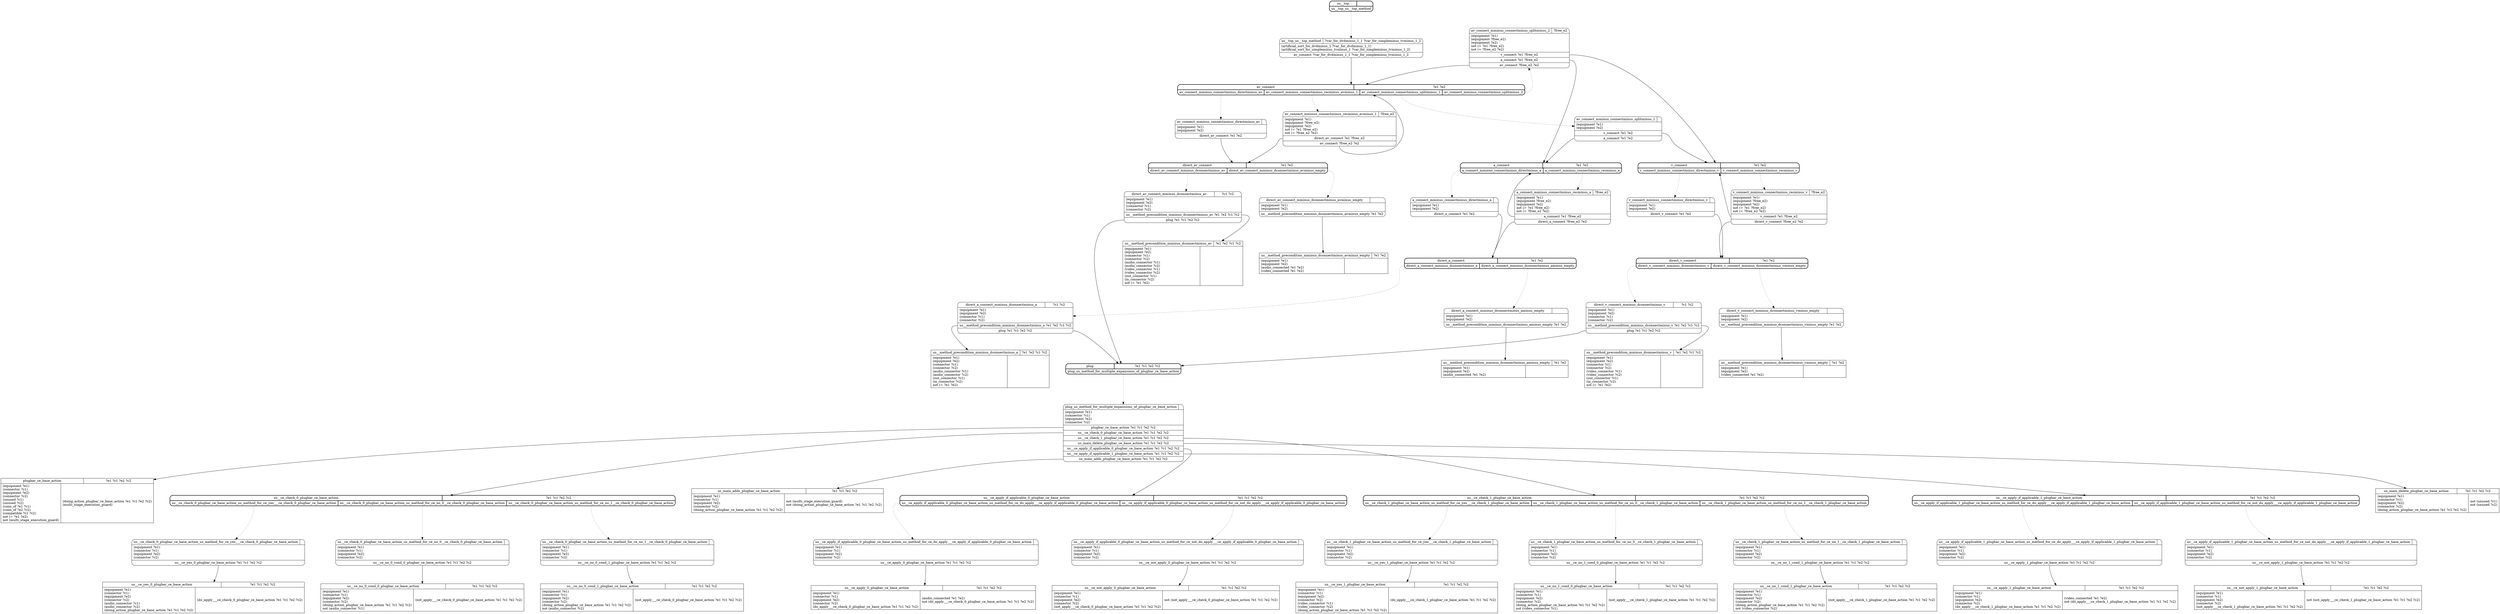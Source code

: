 // Generated by Hype
digraph "d" {
  nodesep=1
  ranksep=1
  // Operators
  node [shape=record]
  "us__ce_yes_0_plugbar_ce_base_action" [
    label="{{\N|?e1 ?c1 ?e2 ?c2}|{(equipment ?e1)\l(connector ?c1)\l(equipment ?e2)\l(connector ?c2)\l(audio_connector ?c1)\l(audio_connector ?c2)\l(doing_action_plugbar_ce_base_action ?e1 ?c1 ?e2 ?c2)\l|(do_apply___ce_check_0_plugbar_ce_base_action ?e1 ?c1 ?e2 ?c2)\l}}"
  ]
  "us__ce_no_0_cond_0_plugbar_ce_base_action" [
    label="{{\N|?e1 ?c1 ?e2 ?c2}|{(equipment ?e1)\l(connector ?c1)\l(equipment ?e2)\l(connector ?c2)\l(doing_action_plugbar_ce_base_action ?e1 ?c1 ?e2 ?c2)\lnot (audio_connector ?c1)\l|(not_apply___ce_check_0_plugbar_ce_base_action ?e1 ?c1 ?e2 ?c2)\l}}"
  ]
  "us__ce_no_0_cond_1_plugbar_ce_base_action" [
    label="{{\N|?e1 ?c1 ?e2 ?c2}|{(equipment ?e1)\l(connector ?c1)\l(equipment ?e2)\l(connector ?c2)\l(doing_action_plugbar_ce_base_action ?e1 ?c1 ?e2 ?c2)\lnot (audio_connector ?c2)\l|(not_apply___ce_check_0_plugbar_ce_base_action ?e1 ?c1 ?e2 ?c2)\l}}"
  ]
  "us__ce_apply_0_plugbar_ce_base_action" [
    label="{{\N|?e1 ?c1 ?e2 ?c2}|{(equipment ?e1)\l(connector ?c1)\l(equipment ?e2)\l(connector ?c2)\l(do_apply___ce_check_0_plugbar_ce_base_action ?e1 ?c1 ?e2 ?c2)\l|(audio_connected ?e1 ?e2)\lnot (do_apply___ce_check_0_plugbar_ce_base_action ?e1 ?c1 ?e2 ?c2)\l}}"
  ]
  "us__ce_not_apply_0_plugbar_ce_base_action" [
    label="{{\N|?e1 ?c1 ?e2 ?c2}|{(equipment ?e1)\l(connector ?c1)\l(equipment ?e2)\l(connector ?c2)\l(not_apply___ce_check_0_plugbar_ce_base_action ?e1 ?c1 ?e2 ?c2)\l|not (not_apply___ce_check_0_plugbar_ce_base_action ?e1 ?c1 ?e2 ?c2)\l}}"
  ]
  "us__ce_yes_1_plugbar_ce_base_action" [
    label="{{\N|?e1 ?c1 ?e2 ?c2}|{(equipment ?e1)\l(connector ?c1)\l(equipment ?e2)\l(connector ?c2)\l(video_connector ?c1)\l(video_connector ?c2)\l(doing_action_plugbar_ce_base_action ?e1 ?c1 ?e2 ?c2)\l|(do_apply___ce_check_1_plugbar_ce_base_action ?e1 ?c1 ?e2 ?c2)\l}}"
  ]
  "us__ce_no_1_cond_0_plugbar_ce_base_action" [
    label="{{\N|?e1 ?c1 ?e2 ?c2}|{(equipment ?e1)\l(connector ?c1)\l(equipment ?e2)\l(connector ?c2)\l(doing_action_plugbar_ce_base_action ?e1 ?c1 ?e2 ?c2)\lnot (video_connector ?c1)\l|(not_apply___ce_check_1_plugbar_ce_base_action ?e1 ?c1 ?e2 ?c2)\l}}"
  ]
  "us__ce_no_1_cond_1_plugbar_ce_base_action" [
    label="{{\N|?e1 ?c1 ?e2 ?c2}|{(equipment ?e1)\l(connector ?c1)\l(equipment ?e2)\l(connector ?c2)\l(doing_action_plugbar_ce_base_action ?e1 ?c1 ?e2 ?c2)\lnot (video_connector ?c2)\l|(not_apply___ce_check_1_plugbar_ce_base_action ?e1 ?c1 ?e2 ?c2)\l}}"
  ]
  "us__ce_apply_1_plugbar_ce_base_action" [
    label="{{\N|?e1 ?c1 ?e2 ?c2}|{(equipment ?e1)\l(connector ?c1)\l(equipment ?e2)\l(connector ?c2)\l(do_apply___ce_check_1_plugbar_ce_base_action ?e1 ?c1 ?e2 ?c2)\l|(video_connected ?e1 ?e2)\lnot (do_apply___ce_check_1_plugbar_ce_base_action ?e1 ?c1 ?e2 ?c2)\l}}"
  ]
  "us__ce_not_apply_1_plugbar_ce_base_action" [
    label="{{\N|?e1 ?c1 ?e2 ?c2}|{(equipment ?e1)\l(connector ?c1)\l(equipment ?e2)\l(connector ?c2)\l(not_apply___ce_check_1_plugbar_ce_base_action ?e1 ?c1 ?e2 ?c2)\l|not (not_apply___ce_check_1_plugbar_ce_base_action ?e1 ?c1 ?e2 ?c2)\l}}"
  ]
  "us_main_delete_plugbar_ce_base_action" [
    label="{{\N|?e1 ?c1 ?e2 ?c2}|{(equipment ?e1)\l(connector ?c1)\l(equipment ?e2)\l(connector ?c2)\l(doing_action_plugbar_ce_base_action ?e1 ?c1 ?e2 ?c2)\l|not (unused ?c1)\lnot (unused ?c2)\l}}"
  ]
  "us_main_adds_plugbar_ce_base_action" [
    label="{{\N|?e1 ?c1 ?e2 ?c2}|{(equipment ?e1)\l(connector ?c1)\l(equipment ?e2)\l(connector ?c2)\l(doing_action_plugbar_ce_base_action ?e1 ?c1 ?e2 ?c2)\l|not (multi_stage_execution_guard)\lnot (doing_action_plugbar_ce_base_action ?e1 ?c1 ?e2 ?c2)\l}}"
  ]
  "plugbar_ce_base_action" [
    label="{{\N|?e1 ?c1 ?e2 ?c2}|{(equipment ?e1)\l(connector ?c1)\l(equipment ?e2)\l(connector ?c2)\l(unused ?c1)\l(unused ?c2)\l(conn_of ?e1 ?c1)\l(conn_of ?e2 ?c2)\l(compatible ?c1 ?c2)\lnot (= ?e1 ?e2)\lnot (multi_stage_execution_guard)\l|(doing_action_plugbar_ce_base_action ?e1 ?c1 ?e2 ?c2)\l(multi_stage_execution_guard)\l}}"
  ]
  "us__method_precondition_mminus_dconnectminus_a" [
    label="{{\N|?e1 ?e2 ?c1 ?c2}|{(equipment ?e1)\l(equipment ?e2)\l(connector ?c1)\l(connector ?c2)\l(audio_connector ?c1)\l(audio_connector ?c2)\l(out_connector ?c1)\l(in_connector ?c2)\lnot (= ?e1 ?e2)\l|}}"
  ]
  "us__method_precondition_mminus_dconnectminus_aminus_empty" [
    label="{{\N|?e1 ?e2}|{(equipment ?e1)\l(equipment ?e2)\l(audio_connected ?e1 ?e2)\l|}}"
  ]
  "us__method_precondition_mminus_dconnectminus_av" [
    label="{{\N|?e1 ?e2 ?c1 ?c2}|{(equipment ?e1)\l(equipment ?e2)\l(connector ?c1)\l(connector ?c2)\l(audio_connector ?c1)\l(audio_connector ?c2)\l(video_connector ?c1)\l(video_connector ?c2)\l(out_connector ?c1)\l(in_connector ?c2)\lnot (= ?e1 ?e2)\l|}}"
  ]
  "us__method_precondition_mminus_dconnectminus_avminus_empty" [
    label="{{\N|?e1 ?e2}|{(equipment ?e1)\l(equipment ?e2)\l(audio_connected ?e1 ?e2)\l(video_connected ?e1 ?e2)\l|}}"
  ]
  "us__method_precondition_mminus_dconnectminus_v" [
    label="{{\N|?e1 ?e2 ?c1 ?c2}|{(equipment ?e1)\l(equipment ?e2)\l(connector ?c1)\l(connector ?c2)\l(video_connector ?c1)\l(video_connector ?c2)\l(out_connector ?c1)\l(in_connector ?c2)\lnot (= ?e1 ?e2)\l|}}"
  ]
  "us__method_precondition_mminus_dconnectminus_vminus_empty" [
    label="{{\N|?e1 ?e2}|{(equipment ?e1)\l(equipment ?e2)\l(video_connected ?e1 ?e2)\l|}}"
  ]
  // Methods
  node [shape=Mrecord]
  "us__ce_check_0_plugbar_ce_base_action" [
    style=bold
    label="{{\N|?e1 ?c1 ?e2 ?c2}|{<0>us__ce_check_0_plugbar_ce_base_action_us_method_for_ce_yes___ce_check_0_plugbar_ce_base_action|<1>us__ce_check_0_plugbar_ce_base_action_us_method_for_ce_no_0__ce_check_0_plugbar_ce_base_action|<2>us__ce_check_0_plugbar_ce_base_action_us_method_for_ce_no_1__ce_check_0_plugbar_ce_base_action}}"
  ]
  "us__ce_check_0_plugbar_ce_base_action_us_method_for_ce_yes___ce_check_0_plugbar_ce_base_action" [
    label="{{\N|}|(equipment ?e1)\l(connector ?c1)\l(equipment ?e2)\l(connector ?c2)\l|<0>us__ce_yes_0_plugbar_ce_base_action ?e1 ?c1 ?e2 ?c2}"
  ]
  "us__ce_check_0_plugbar_ce_base_action":0 -> "us__ce_check_0_plugbar_ce_base_action_us_method_for_ce_yes___ce_check_0_plugbar_ce_base_action" [style=dotted]
  "us__ce_check_0_plugbar_ce_base_action_us_method_for_ce_yes___ce_check_0_plugbar_ce_base_action":0 -> "us__ce_yes_0_plugbar_ce_base_action"
  "us__ce_check_0_plugbar_ce_base_action_us_method_for_ce_no_0__ce_check_0_plugbar_ce_base_action" [
    label="{{\N|}|(equipment ?e1)\l(connector ?c1)\l(equipment ?e2)\l(connector ?c2)\l|<0>us__ce_no_0_cond_0_plugbar_ce_base_action ?e1 ?c1 ?e2 ?c2}"
  ]
  "us__ce_check_0_plugbar_ce_base_action":1 -> "us__ce_check_0_plugbar_ce_base_action_us_method_for_ce_no_0__ce_check_0_plugbar_ce_base_action" [style=dotted]
  "us__ce_check_0_plugbar_ce_base_action_us_method_for_ce_no_0__ce_check_0_plugbar_ce_base_action":0 -> "us__ce_no_0_cond_0_plugbar_ce_base_action"
  "us__ce_check_0_plugbar_ce_base_action_us_method_for_ce_no_1__ce_check_0_plugbar_ce_base_action" [
    label="{{\N|}|(equipment ?e1)\l(connector ?c1)\l(equipment ?e2)\l(connector ?c2)\l|<0>us__ce_no_0_cond_1_plugbar_ce_base_action ?e1 ?c1 ?e2 ?c2}"
  ]
  "us__ce_check_0_plugbar_ce_base_action":2 -> "us__ce_check_0_plugbar_ce_base_action_us_method_for_ce_no_1__ce_check_0_plugbar_ce_base_action" [style=dotted]
  "us__ce_check_0_plugbar_ce_base_action_us_method_for_ce_no_1__ce_check_0_plugbar_ce_base_action":0 -> "us__ce_no_0_cond_1_plugbar_ce_base_action"
  "us__ce_apply_if_applicable_0_plugbar_ce_base_action" [
    style=bold
    label="{{\N|?e1 ?c1 ?e2 ?c2}|{<0>us__ce_apply_if_applicable_0_plugbar_ce_base_action_us_method_for_ce_do_apply___ce_apply_if_applicable_0_plugbar_ce_base_action|<1>us__ce_apply_if_applicable_0_plugbar_ce_base_action_us_method_for_ce_not_do_apply___ce_apply_if_applicable_0_plugbar_ce_base_action}}"
  ]
  "us__ce_apply_if_applicable_0_plugbar_ce_base_action_us_method_for_ce_do_apply___ce_apply_if_applicable_0_plugbar_ce_base_action" [
    label="{{\N|}|(equipment ?e1)\l(connector ?c1)\l(equipment ?e2)\l(connector ?c2)\l|<0>us__ce_apply_0_plugbar_ce_base_action ?e1 ?c1 ?e2 ?c2}"
  ]
  "us__ce_apply_if_applicable_0_plugbar_ce_base_action":0 -> "us__ce_apply_if_applicable_0_plugbar_ce_base_action_us_method_for_ce_do_apply___ce_apply_if_applicable_0_plugbar_ce_base_action" [style=dotted]
  "us__ce_apply_if_applicable_0_plugbar_ce_base_action_us_method_for_ce_do_apply___ce_apply_if_applicable_0_plugbar_ce_base_action":0 -> "us__ce_apply_0_plugbar_ce_base_action"
  "us__ce_apply_if_applicable_0_plugbar_ce_base_action_us_method_for_ce_not_do_apply___ce_apply_if_applicable_0_plugbar_ce_base_action" [
    label="{{\N|}|(equipment ?e1)\l(connector ?c1)\l(equipment ?e2)\l(connector ?c2)\l|<0>us__ce_not_apply_0_plugbar_ce_base_action ?e1 ?c1 ?e2 ?c2}"
  ]
  "us__ce_apply_if_applicable_0_plugbar_ce_base_action":1 -> "us__ce_apply_if_applicable_0_plugbar_ce_base_action_us_method_for_ce_not_do_apply___ce_apply_if_applicable_0_plugbar_ce_base_action" [style=dotted]
  "us__ce_apply_if_applicable_0_plugbar_ce_base_action_us_method_for_ce_not_do_apply___ce_apply_if_applicable_0_plugbar_ce_base_action":0 -> "us__ce_not_apply_0_plugbar_ce_base_action"
  "us__ce_check_1_plugbar_ce_base_action" [
    style=bold
    label="{{\N|?e1 ?c1 ?e2 ?c2}|{<0>us__ce_check_1_plugbar_ce_base_action_us_method_for_ce_yes___ce_check_1_plugbar_ce_base_action|<1>us__ce_check_1_plugbar_ce_base_action_us_method_for_ce_no_0__ce_check_1_plugbar_ce_base_action|<2>us__ce_check_1_plugbar_ce_base_action_us_method_for_ce_no_1__ce_check_1_plugbar_ce_base_action}}"
  ]
  "us__ce_check_1_plugbar_ce_base_action_us_method_for_ce_yes___ce_check_1_plugbar_ce_base_action" [
    label="{{\N|}|(equipment ?e1)\l(connector ?c1)\l(equipment ?e2)\l(connector ?c2)\l|<0>us__ce_yes_1_plugbar_ce_base_action ?e1 ?c1 ?e2 ?c2}"
  ]
  "us__ce_check_1_plugbar_ce_base_action":0 -> "us__ce_check_1_plugbar_ce_base_action_us_method_for_ce_yes___ce_check_1_plugbar_ce_base_action" [style=dotted]
  "us__ce_check_1_plugbar_ce_base_action_us_method_for_ce_yes___ce_check_1_plugbar_ce_base_action":0 -> "us__ce_yes_1_plugbar_ce_base_action"
  "us__ce_check_1_plugbar_ce_base_action_us_method_for_ce_no_0__ce_check_1_plugbar_ce_base_action" [
    label="{{\N|}|(equipment ?e1)\l(connector ?c1)\l(equipment ?e2)\l(connector ?c2)\l|<0>us__ce_no_1_cond_0_plugbar_ce_base_action ?e1 ?c1 ?e2 ?c2}"
  ]
  "us__ce_check_1_plugbar_ce_base_action":1 -> "us__ce_check_1_plugbar_ce_base_action_us_method_for_ce_no_0__ce_check_1_plugbar_ce_base_action" [style=dotted]
  "us__ce_check_1_plugbar_ce_base_action_us_method_for_ce_no_0__ce_check_1_plugbar_ce_base_action":0 -> "us__ce_no_1_cond_0_plugbar_ce_base_action"
  "us__ce_check_1_plugbar_ce_base_action_us_method_for_ce_no_1__ce_check_1_plugbar_ce_base_action" [
    label="{{\N|}|(equipment ?e1)\l(connector ?c1)\l(equipment ?e2)\l(connector ?c2)\l|<0>us__ce_no_1_cond_1_plugbar_ce_base_action ?e1 ?c1 ?e2 ?c2}"
  ]
  "us__ce_check_1_plugbar_ce_base_action":2 -> "us__ce_check_1_plugbar_ce_base_action_us_method_for_ce_no_1__ce_check_1_plugbar_ce_base_action" [style=dotted]
  "us__ce_check_1_plugbar_ce_base_action_us_method_for_ce_no_1__ce_check_1_plugbar_ce_base_action":0 -> "us__ce_no_1_cond_1_plugbar_ce_base_action"
  "us__ce_apply_if_applicable_1_plugbar_ce_base_action" [
    style=bold
    label="{{\N|?e1 ?c1 ?e2 ?c2}|{<0>us__ce_apply_if_applicable_1_plugbar_ce_base_action_us_method_for_ce_do_apply___ce_apply_if_applicable_1_plugbar_ce_base_action|<1>us__ce_apply_if_applicable_1_plugbar_ce_base_action_us_method_for_ce_not_do_apply___ce_apply_if_applicable_1_plugbar_ce_base_action}}"
  ]
  "us__ce_apply_if_applicable_1_plugbar_ce_base_action_us_method_for_ce_do_apply___ce_apply_if_applicable_1_plugbar_ce_base_action" [
    label="{{\N|}|(equipment ?e1)\l(connector ?c1)\l(equipment ?e2)\l(connector ?c2)\l|<0>us__ce_apply_1_plugbar_ce_base_action ?e1 ?c1 ?e2 ?c2}"
  ]
  "us__ce_apply_if_applicable_1_plugbar_ce_base_action":0 -> "us__ce_apply_if_applicable_1_plugbar_ce_base_action_us_method_for_ce_do_apply___ce_apply_if_applicable_1_plugbar_ce_base_action" [style=dotted]
  "us__ce_apply_if_applicable_1_plugbar_ce_base_action_us_method_for_ce_do_apply___ce_apply_if_applicable_1_plugbar_ce_base_action":0 -> "us__ce_apply_1_plugbar_ce_base_action"
  "us__ce_apply_if_applicable_1_plugbar_ce_base_action_us_method_for_ce_not_do_apply___ce_apply_if_applicable_1_plugbar_ce_base_action" [
    label="{{\N|}|(equipment ?e1)\l(connector ?c1)\l(equipment ?e2)\l(connector ?c2)\l|<0>us__ce_not_apply_1_plugbar_ce_base_action ?e1 ?c1 ?e2 ?c2}"
  ]
  "us__ce_apply_if_applicable_1_plugbar_ce_base_action":1 -> "us__ce_apply_if_applicable_1_plugbar_ce_base_action_us_method_for_ce_not_do_apply___ce_apply_if_applicable_1_plugbar_ce_base_action" [style=dotted]
  "us__ce_apply_if_applicable_1_plugbar_ce_base_action_us_method_for_ce_not_do_apply___ce_apply_if_applicable_1_plugbar_ce_base_action":0 -> "us__ce_not_apply_1_plugbar_ce_base_action"
  "plug" [
    style=bold
    label="{{\N|?e1 ?c1 ?e2 ?c2}|{<0>plug_us_method_for_multiple_expansions_of_plugbar_ce_base_action}}"
  ]
  "plug_us_method_for_multiple_expansions_of_plugbar_ce_base_action" [
    label="{{\N|}|(equipment ?e1)\l(connector ?c1)\l(equipment ?e2)\l(connector ?c2)\l|<0>plugbar_ce_base_action ?e1 ?c1 ?e2 ?c2|<1>us__ce_check_0_plugbar_ce_base_action ?e1 ?c1 ?e2 ?c2|<2>us__ce_check_1_plugbar_ce_base_action ?e1 ?c1 ?e2 ?c2|<3>us_main_delete_plugbar_ce_base_action ?e1 ?c1 ?e2 ?c2|<4>us__ce_apply_if_applicable_0_plugbar_ce_base_action ?e1 ?c1 ?e2 ?c2|<5>us__ce_apply_if_applicable_1_plugbar_ce_base_action ?e1 ?c1 ?e2 ?c2|<6>us_main_adds_plugbar_ce_base_action ?e1 ?c1 ?e2 ?c2}"
  ]
  "plug":0 -> "plug_us_method_for_multiple_expansions_of_plugbar_ce_base_action" [style=dotted]
  "plug_us_method_for_multiple_expansions_of_plugbar_ce_base_action":0 -> "plugbar_ce_base_action"
  "plug_us_method_for_multiple_expansions_of_plugbar_ce_base_action":1 -> "us__ce_check_0_plugbar_ce_base_action"
  "plug_us_method_for_multiple_expansions_of_plugbar_ce_base_action":2 -> "us__ce_check_1_plugbar_ce_base_action"
  "plug_us_method_for_multiple_expansions_of_plugbar_ce_base_action":3 -> "us_main_delete_plugbar_ce_base_action"
  "plug_us_method_for_multiple_expansions_of_plugbar_ce_base_action":4 -> "us__ce_apply_if_applicable_0_plugbar_ce_base_action"
  "plug_us_method_for_multiple_expansions_of_plugbar_ce_base_action":5 -> "us__ce_apply_if_applicable_1_plugbar_ce_base_action"
  "plug_us_method_for_multiple_expansions_of_plugbar_ce_base_action":6 -> "us_main_adds_plugbar_ce_base_action"
  "a_connect" [
    style=bold
    label="{{\N|?e1 ?e2}|{<0>a_connect_mminus_connectminus_directminus_a|<1>a_connect_mminus_connectminus_recminus_a}}"
  ]
  "a_connect_mminus_connectminus_directminus_a" [
    label="{{\N|}|(equipment ?e1)\l(equipment ?e2)\l|<0>direct_a_connect ?e1 ?e2}"
  ]
  "a_connect":0 -> "a_connect_mminus_connectminus_directminus_a" [style=dotted]
  "a_connect_mminus_connectminus_directminus_a":0 -> "direct_a_connect"
  "a_connect_mminus_connectminus_recminus_a" [
    label="{{\N|?free_e2}|(equipment ?e1)\l(equipment ?free_e2)\l(equipment ?e2)\lnot (= ?e1 ?free_e2)\lnot (= ?free_e2 ?e2)\l|<0>a_connect ?e1 ?free_e2|<1>direct_a_connect ?free_e2 ?e2}"
  ]
  "a_connect":1 -> "a_connect_mminus_connectminus_recminus_a" [style=dotted]
  "a_connect_mminus_connectminus_recminus_a":0 -> "a_connect"
  "a_connect_mminus_connectminus_recminus_a":1 -> "direct_a_connect"
  "v_connect" [
    style=bold
    label="{{\N|?e1 ?e2}|{<0>v_connect_mminus_connectminus_directminus_v|<1>v_connect_mminus_connectminus_recminus_v}}"
  ]
  "v_connect_mminus_connectminus_directminus_v" [
    label="{{\N|}|(equipment ?e1)\l(equipment ?e2)\l|<0>direct_v_connect ?e1 ?e2}"
  ]
  "v_connect":0 -> "v_connect_mminus_connectminus_directminus_v" [style=dotted]
  "v_connect_mminus_connectminus_directminus_v":0 -> "direct_v_connect"
  "v_connect_mminus_connectminus_recminus_v" [
    label="{{\N|?free_e2}|(equipment ?e1)\l(equipment ?free_e2)\l(equipment ?e2)\lnot (= ?e1 ?free_e2)\lnot (= ?free_e2 ?e2)\l|<0>v_connect ?e1 ?free_e2|<1>direct_v_connect ?free_e2 ?e2}"
  ]
  "v_connect":1 -> "v_connect_mminus_connectminus_recminus_v" [style=dotted]
  "v_connect_mminus_connectminus_recminus_v":0 -> "v_connect"
  "v_connect_mminus_connectminus_recminus_v":1 -> "direct_v_connect"
  "av_connect" [
    style=bold
    label="{{\N|?e1 ?e2}|{<0>av_connect_mminus_connectminus_directminus_av|<1>av_connect_mminus_connectminus_recminus_avminus_1|<2>av_connect_mminus_connectminus_splitminus_1|<3>av_connect_mminus_connectminus_splitminus_2}}"
  ]
  "av_connect_mminus_connectminus_directminus_av" [
    label="{{\N|}|(equipment ?e1)\l(equipment ?e2)\l|<0>direct_av_connect ?e1 ?e2}"
  ]
  "av_connect":0 -> "av_connect_mminus_connectminus_directminus_av" [style=dotted]
  "av_connect_mminus_connectminus_directminus_av":0 -> "direct_av_connect"
  "av_connect_mminus_connectminus_recminus_avminus_1" [
    label="{{\N|?free_e2}|(equipment ?e1)\l(equipment ?free_e2)\l(equipment ?e2)\lnot (= ?e1 ?free_e2)\lnot (= ?free_e2 ?e2)\l|<0>direct_av_connect ?e1 ?free_e2|<1>av_connect ?free_e2 ?e2}"
  ]
  "av_connect":1 -> "av_connect_mminus_connectminus_recminus_avminus_1" [style=dotted]
  "av_connect_mminus_connectminus_recminus_avminus_1":0 -> "direct_av_connect"
  "av_connect_mminus_connectminus_recminus_avminus_1":1 -> "av_connect"
  "av_connect_mminus_connectminus_splitminus_1" [
    label="{{\N|}|(equipment ?e1)\l(equipment ?e2)\l|<0>v_connect ?e1 ?e2|<1>a_connect ?e1 ?e2}"
  ]
  "av_connect":2 -> "av_connect_mminus_connectminus_splitminus_1" [style=dotted]
  "av_connect_mminus_connectminus_splitminus_1":0 -> "v_connect"
  "av_connect_mminus_connectminus_splitminus_1":1 -> "a_connect"
  "av_connect_mminus_connectminus_splitminus_2" [
    label="{{\N|?free_e2}|(equipment ?e1)\l(equipment ?free_e2)\l(equipment ?e2)\lnot (= ?e1 ?free_e2)\lnot (= ?free_e2 ?e2)\l|<0>v_connect ?e1 ?free_e2|<1>a_connect ?e1 ?free_e2|<2>av_connect ?free_e2 ?e2}"
  ]
  "av_connect":3 -> "av_connect_mminus_connectminus_splitminus_2" [style=dotted]
  "av_connect_mminus_connectminus_splitminus_2":0 -> "v_connect"
  "av_connect_mminus_connectminus_splitminus_2":1 -> "a_connect"
  "av_connect_mminus_connectminus_splitminus_2":2 -> "av_connect"
  "direct_a_connect" [
    style=bold
    label="{{\N|?e1 ?e2}|{<0>direct_a_connect_mminus_dconnectminus_a|<1>direct_a_connect_mminus_dconnectminus_aminus_empty}}"
  ]
  "direct_a_connect_mminus_dconnectminus_a" [
    label="{{\N|?c1 ?c2}|(equipment ?e1)\l(equipment ?e2)\l(connector ?c1)\l(connector ?c2)\l|<0>us__method_precondition_mminus_dconnectminus_a ?e1 ?e2 ?c1 ?c2|<1>plug ?e1 ?c1 ?e2 ?c2}"
  ]
  "direct_a_connect":0 -> "direct_a_connect_mminus_dconnectminus_a" [style=dotted]
  "direct_a_connect_mminus_dconnectminus_a":0 -> "us__method_precondition_mminus_dconnectminus_a"
  "direct_a_connect_mminus_dconnectminus_a":1 -> "plug"
  "direct_a_connect_mminus_dconnectminus_aminus_empty" [
    label="{{\N|}|(equipment ?e1)\l(equipment ?e2)\l|<0>us__method_precondition_mminus_dconnectminus_aminus_empty ?e1 ?e2}"
  ]
  "direct_a_connect":1 -> "direct_a_connect_mminus_dconnectminus_aminus_empty" [style=dotted]
  "direct_a_connect_mminus_dconnectminus_aminus_empty":0 -> "us__method_precondition_mminus_dconnectminus_aminus_empty"
  "direct_v_connect" [
    style=bold
    label="{{\N|?e1 ?e2}|{<0>direct_v_connect_mminus_dconnectminus_v|<1>direct_v_connect_mminus_dconnectminus_vminus_empty}}"
  ]
  "direct_v_connect_mminus_dconnectminus_v" [
    label="{{\N|?c1 ?c2}|(equipment ?e1)\l(equipment ?e2)\l(connector ?c1)\l(connector ?c2)\l|<0>us__method_precondition_mminus_dconnectminus_v ?e1 ?e2 ?c1 ?c2|<1>plug ?e1 ?c1 ?e2 ?c2}"
  ]
  "direct_v_connect":0 -> "direct_v_connect_mminus_dconnectminus_v" [style=dotted]
  "direct_v_connect_mminus_dconnectminus_v":0 -> "us__method_precondition_mminus_dconnectminus_v"
  "direct_v_connect_mminus_dconnectminus_v":1 -> "plug"
  "direct_v_connect_mminus_dconnectminus_vminus_empty" [
    label="{{\N|}|(equipment ?e1)\l(equipment ?e2)\l|<0>us__method_precondition_mminus_dconnectminus_vminus_empty ?e1 ?e2}"
  ]
  "direct_v_connect":1 -> "direct_v_connect_mminus_dconnectminus_vminus_empty" [style=dotted]
  "direct_v_connect_mminus_dconnectminus_vminus_empty":0 -> "us__method_precondition_mminus_dconnectminus_vminus_empty"
  "direct_av_connect" [
    style=bold
    label="{{\N|?e1 ?e2}|{<0>direct_av_connect_mminus_dconnectminus_av|<1>direct_av_connect_mminus_dconnectminus_avminus_empty}}"
  ]
  "direct_av_connect_mminus_dconnectminus_av" [
    label="{{\N|?c1 ?c2}|(equipment ?e1)\l(equipment ?e2)\l(connector ?c1)\l(connector ?c2)\l|<0>us__method_precondition_mminus_dconnectminus_av ?e1 ?e2 ?c1 ?c2|<1>plug ?e1 ?c1 ?e2 ?c2}"
  ]
  "direct_av_connect":0 -> "direct_av_connect_mminus_dconnectminus_av" [style=dotted]
  "direct_av_connect_mminus_dconnectminus_av":0 -> "us__method_precondition_mminus_dconnectminus_av"
  "direct_av_connect_mminus_dconnectminus_av":1 -> "plug"
  "direct_av_connect_mminus_dconnectminus_avminus_empty" [
    label="{{\N|}|(equipment ?e1)\l(equipment ?e2)\l|<0>us__method_precondition_mminus_dconnectminus_avminus_empty ?e1 ?e2}"
  ]
  "direct_av_connect":1 -> "direct_av_connect_mminus_dconnectminus_avminus_empty" [style=dotted]
  "direct_av_connect_mminus_dconnectminus_avminus_empty":0 -> "us__method_precondition_mminus_dconnectminus_avminus_empty"
  "us__top" [
    style=bold
    label="{{\N|}|{<0>us__top_us__top_method}}"
  ]
  "us__top_us__top_method" [
    label="{{\N|?var_for_dvdminus_1_1 ?var_for_simpleminus_tvminus_1_2}|(artificial_sort_for_dvdminus_1 ?var_for_dvdminus_1_1)\l(artificial_sort_for_simpleminus_tvminus_1 ?var_for_simpleminus_tvminus_1_2)\l|<0>av_connect ?var_for_dvdminus_1_1 ?var_for_simpleminus_tvminus_1_2}"
  ]
  "us__top":0 -> "us__top_us__top_method" [style=dotted]
  "us__top_us__top_method":0 -> "av_connect"
}